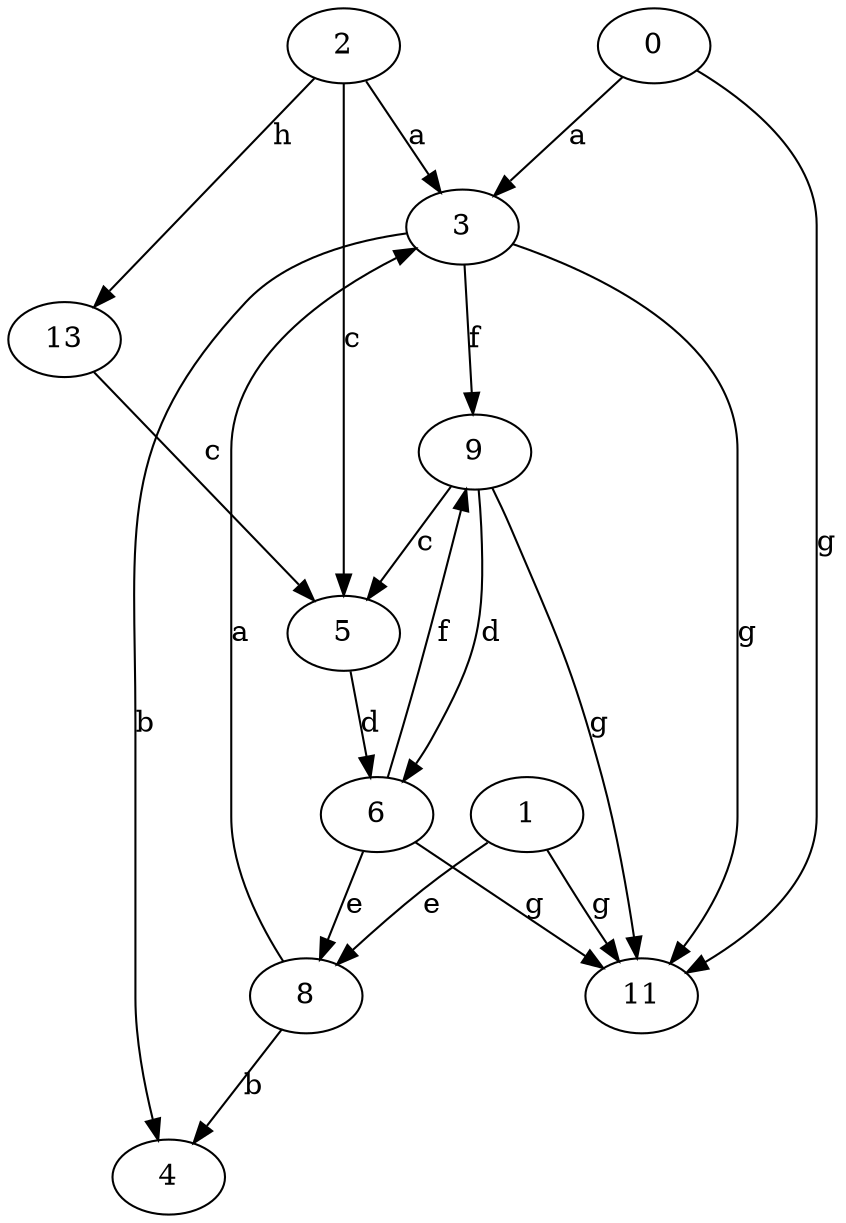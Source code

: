 strict digraph  {
2;
3;
4;
5;
6;
8;
9;
0;
1;
11;
13;
2 -> 3  [label=a];
2 -> 5  [label=c];
2 -> 13  [label=h];
3 -> 4  [label=b];
3 -> 9  [label=f];
3 -> 11  [label=g];
5 -> 6  [label=d];
6 -> 8  [label=e];
6 -> 9  [label=f];
6 -> 11  [label=g];
8 -> 3  [label=a];
8 -> 4  [label=b];
9 -> 5  [label=c];
9 -> 6  [label=d];
9 -> 11  [label=g];
0 -> 3  [label=a];
0 -> 11  [label=g];
1 -> 8  [label=e];
1 -> 11  [label=g];
13 -> 5  [label=c];
}
